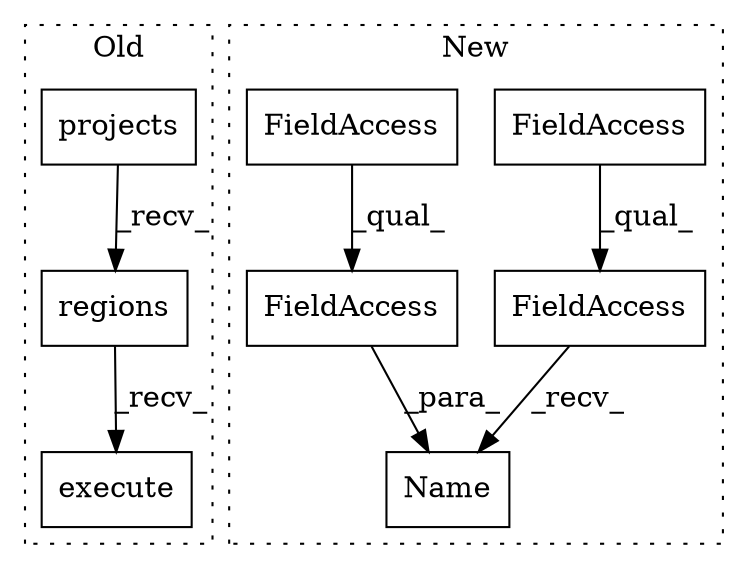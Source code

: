digraph G {
subgraph cluster0 {
1 [label="execute" a="32" s="5170" l="9" shape="box"];
3 [label="projects" a="32" s="5115" l="10" shape="box"];
4 [label="regions" a="32" s="5126" l="9" shape="box"];
label = "Old";
style="dotted";
}
subgraph cluster1 {
2 [label="Name" a="32" s="5150,5171" l="5,1" shape="box"];
5 [label="FieldAccess" a="22" s="5155" l="16" shape="box"];
6 [label="FieldAccess" a="22" s="5133" l="16" shape="box"];
7 [label="FieldAccess" a="22" s="5133" l="10" shape="box"];
8 [label="FieldAccess" a="22" s="5155" l="10" shape="box"];
label = "New";
style="dotted";
}
3 -> 4 [label="_recv_"];
4 -> 1 [label="_recv_"];
5 -> 2 [label="_para_"];
6 -> 2 [label="_recv_"];
7 -> 6 [label="_qual_"];
8 -> 5 [label="_qual_"];
}
